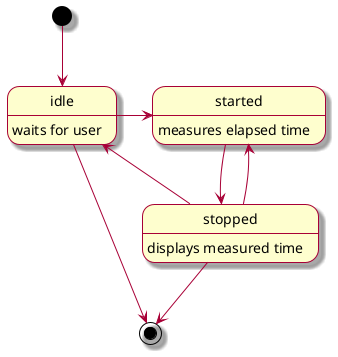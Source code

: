 @startuml
skin rose

[*] --> idle
idle : waits for user
idle --> [*]

'note left of idle: displays zero

idle -> started
started --> stopped
started: measures elapsed time
'note right of started: measures elapsed time
stopped --> [*]
stopped: displays measured time
'note right of stopped: displays measured time

stopped --> started
stopped -> idle
@enduml
